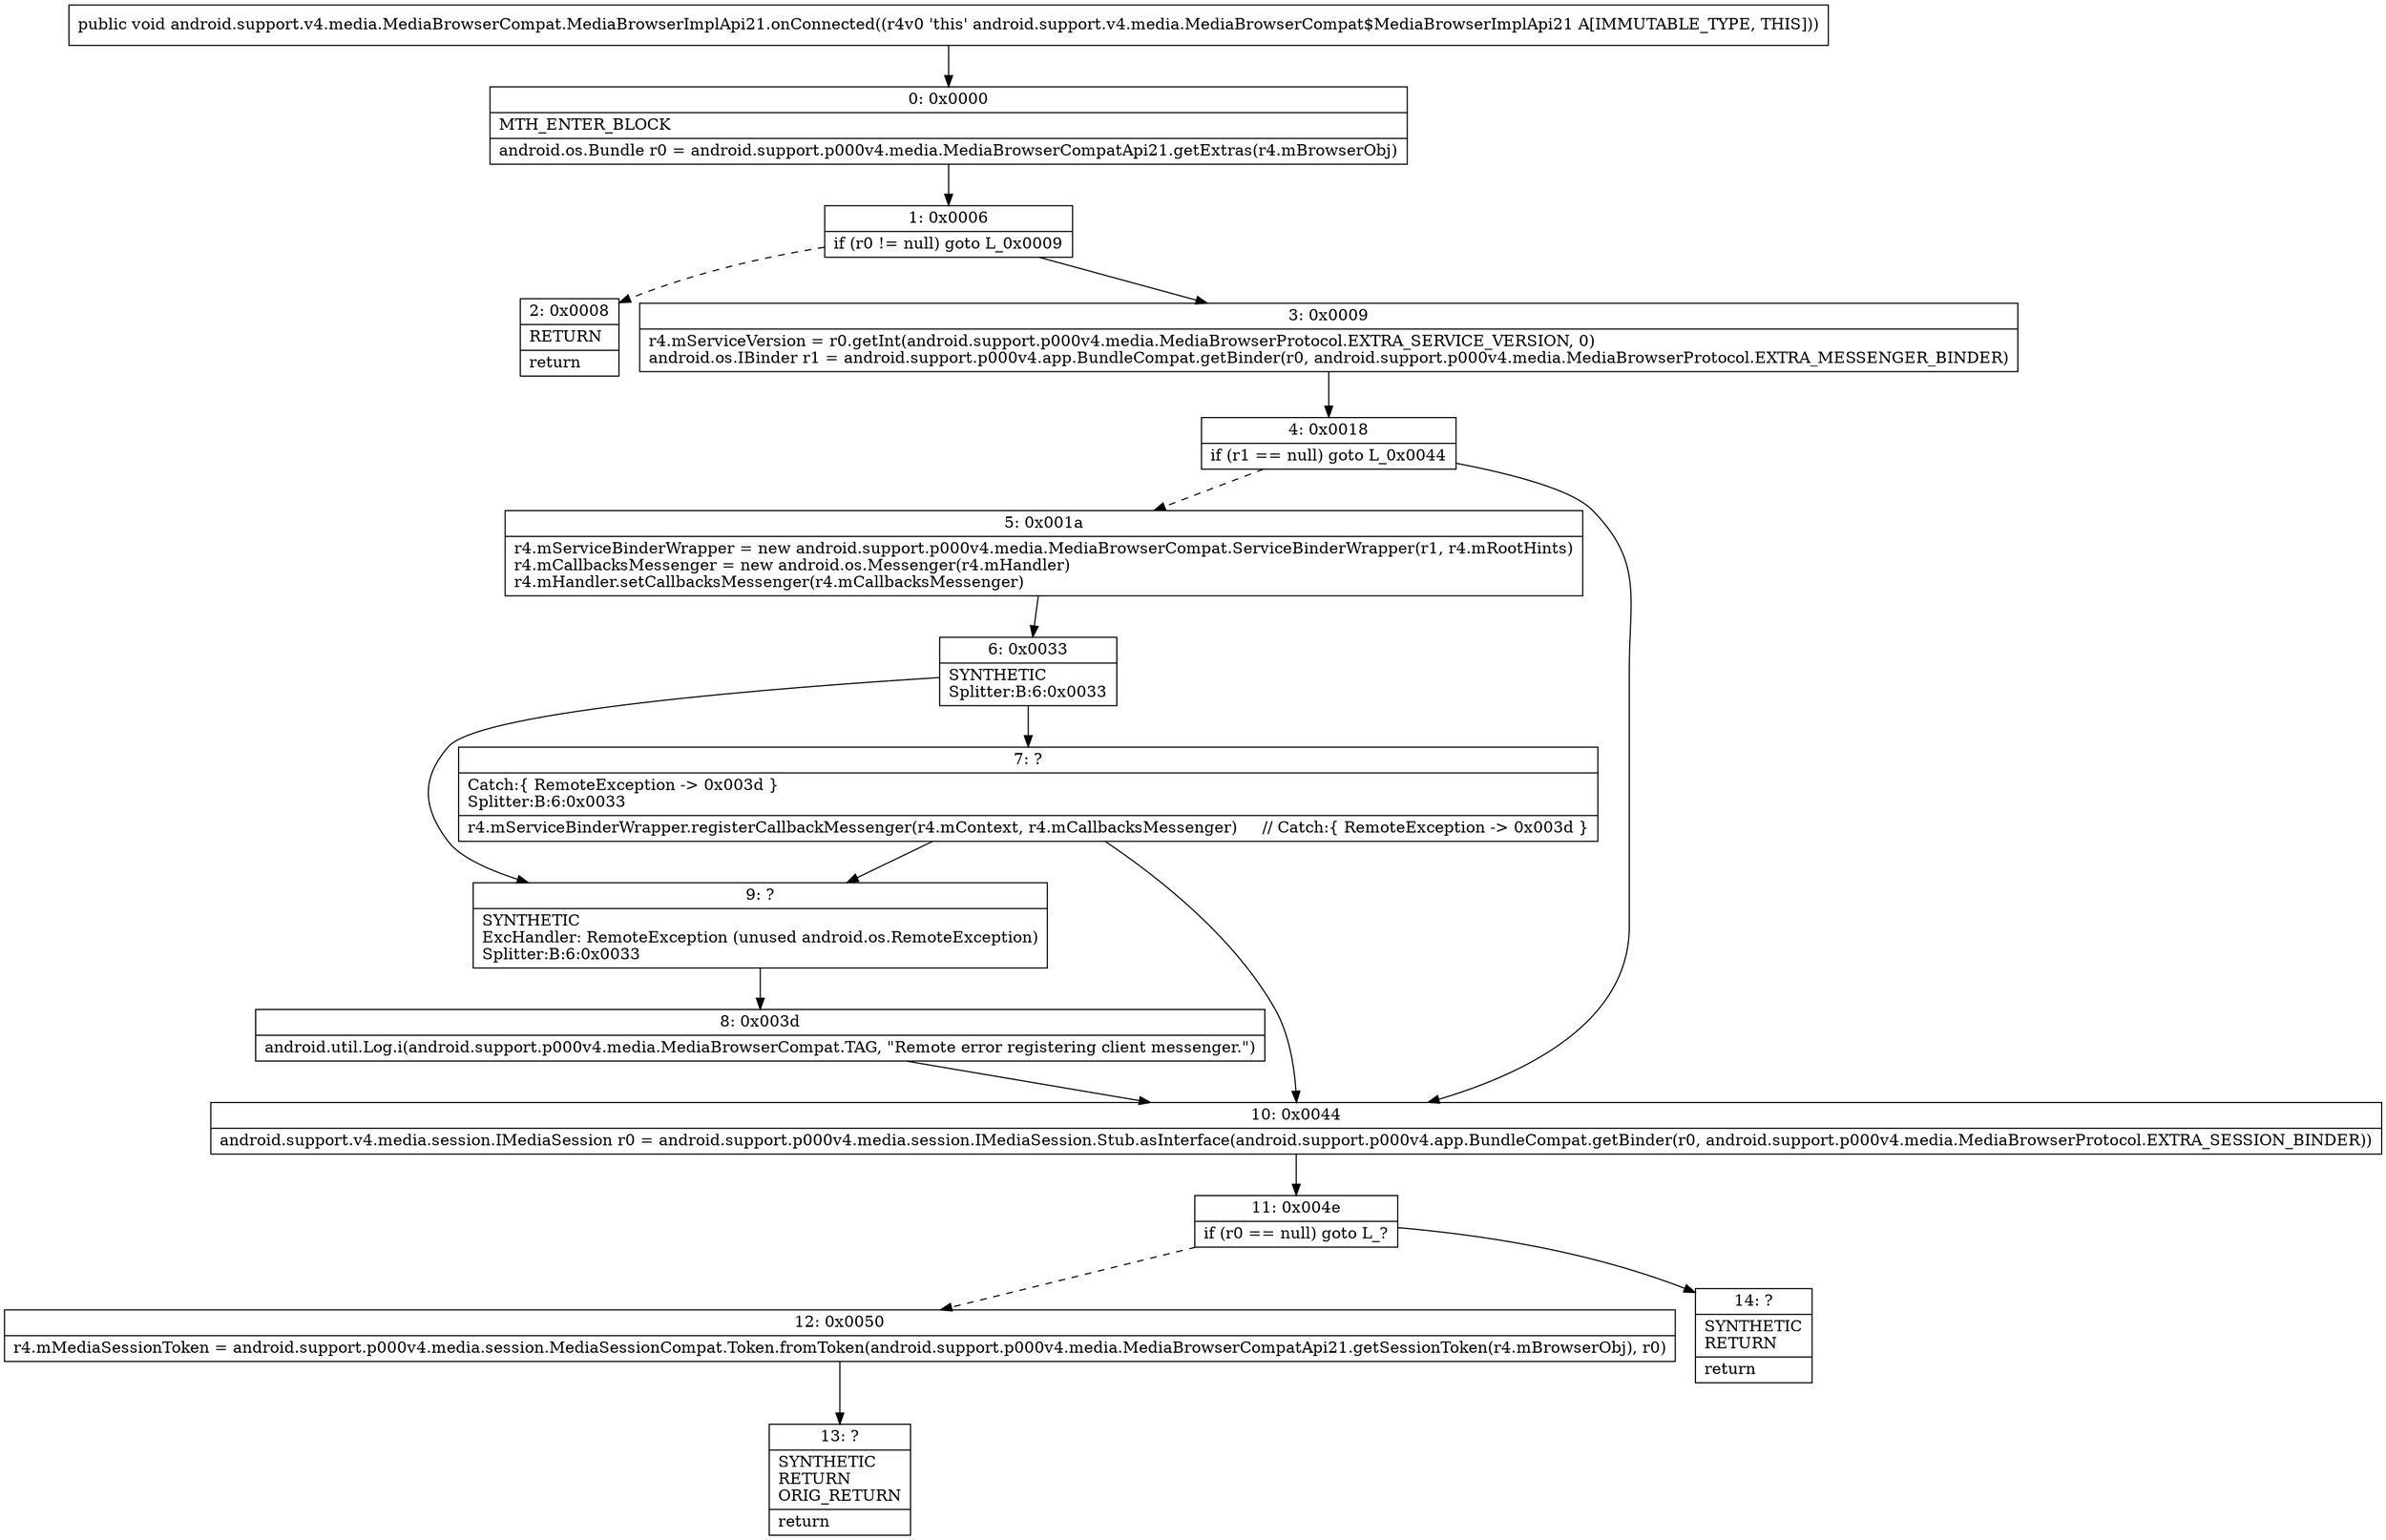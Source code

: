 digraph "CFG forandroid.support.v4.media.MediaBrowserCompat.MediaBrowserImplApi21.onConnected()V" {
Node_0 [shape=record,label="{0\:\ 0x0000|MTH_ENTER_BLOCK\l|android.os.Bundle r0 = android.support.p000v4.media.MediaBrowserCompatApi21.getExtras(r4.mBrowserObj)\l}"];
Node_1 [shape=record,label="{1\:\ 0x0006|if (r0 != null) goto L_0x0009\l}"];
Node_2 [shape=record,label="{2\:\ 0x0008|RETURN\l|return\l}"];
Node_3 [shape=record,label="{3\:\ 0x0009|r4.mServiceVersion = r0.getInt(android.support.p000v4.media.MediaBrowserProtocol.EXTRA_SERVICE_VERSION, 0)\landroid.os.IBinder r1 = android.support.p000v4.app.BundleCompat.getBinder(r0, android.support.p000v4.media.MediaBrowserProtocol.EXTRA_MESSENGER_BINDER)\l}"];
Node_4 [shape=record,label="{4\:\ 0x0018|if (r1 == null) goto L_0x0044\l}"];
Node_5 [shape=record,label="{5\:\ 0x001a|r4.mServiceBinderWrapper = new android.support.p000v4.media.MediaBrowserCompat.ServiceBinderWrapper(r1, r4.mRootHints)\lr4.mCallbacksMessenger = new android.os.Messenger(r4.mHandler)\lr4.mHandler.setCallbacksMessenger(r4.mCallbacksMessenger)\l}"];
Node_6 [shape=record,label="{6\:\ 0x0033|SYNTHETIC\lSplitter:B:6:0x0033\l}"];
Node_7 [shape=record,label="{7\:\ ?|Catch:\{ RemoteException \-\> 0x003d \}\lSplitter:B:6:0x0033\l|r4.mServiceBinderWrapper.registerCallbackMessenger(r4.mContext, r4.mCallbacksMessenger)     \/\/ Catch:\{ RemoteException \-\> 0x003d \}\l}"];
Node_8 [shape=record,label="{8\:\ 0x003d|android.util.Log.i(android.support.p000v4.media.MediaBrowserCompat.TAG, \"Remote error registering client messenger.\")\l}"];
Node_9 [shape=record,label="{9\:\ ?|SYNTHETIC\lExcHandler: RemoteException (unused android.os.RemoteException)\lSplitter:B:6:0x0033\l}"];
Node_10 [shape=record,label="{10\:\ 0x0044|android.support.v4.media.session.IMediaSession r0 = android.support.p000v4.media.session.IMediaSession.Stub.asInterface(android.support.p000v4.app.BundleCompat.getBinder(r0, android.support.p000v4.media.MediaBrowserProtocol.EXTRA_SESSION_BINDER))\l}"];
Node_11 [shape=record,label="{11\:\ 0x004e|if (r0 == null) goto L_?\l}"];
Node_12 [shape=record,label="{12\:\ 0x0050|r4.mMediaSessionToken = android.support.p000v4.media.session.MediaSessionCompat.Token.fromToken(android.support.p000v4.media.MediaBrowserCompatApi21.getSessionToken(r4.mBrowserObj), r0)\l}"];
Node_13 [shape=record,label="{13\:\ ?|SYNTHETIC\lRETURN\lORIG_RETURN\l|return\l}"];
Node_14 [shape=record,label="{14\:\ ?|SYNTHETIC\lRETURN\l|return\l}"];
MethodNode[shape=record,label="{public void android.support.v4.media.MediaBrowserCompat.MediaBrowserImplApi21.onConnected((r4v0 'this' android.support.v4.media.MediaBrowserCompat$MediaBrowserImplApi21 A[IMMUTABLE_TYPE, THIS])) }"];
MethodNode -> Node_0;
Node_0 -> Node_1;
Node_1 -> Node_2[style=dashed];
Node_1 -> Node_3;
Node_3 -> Node_4;
Node_4 -> Node_5[style=dashed];
Node_4 -> Node_10;
Node_5 -> Node_6;
Node_6 -> Node_7;
Node_6 -> Node_9;
Node_7 -> Node_9;
Node_7 -> Node_10;
Node_8 -> Node_10;
Node_9 -> Node_8;
Node_10 -> Node_11;
Node_11 -> Node_12[style=dashed];
Node_11 -> Node_14;
Node_12 -> Node_13;
}

